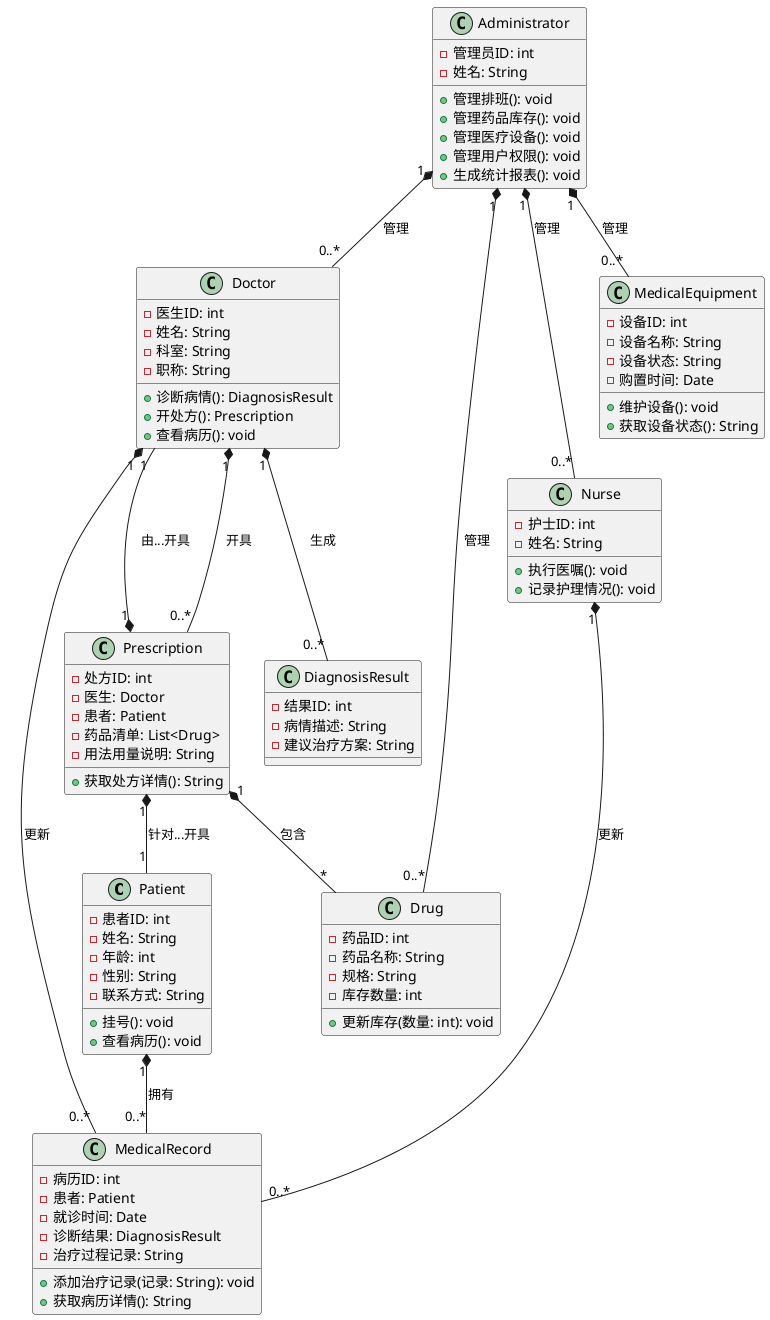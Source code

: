 @startuml
class Patient {
    - 患者ID: int
    - 姓名: String
    - 年龄: int
    - 性别: String
    - 联系方式: String
    + 挂号(): void
    + 查看病历(): void
}

class Doctor {
    - 医生ID: int
    - 姓名: String
    - 科室: String
    - 职称: String
    + 诊断病情(): DiagnosisResult
    + 开处方(): Prescription
    + 查看病历(): void
}

class Nurse {
    - 护士ID: int
    - 姓名: String
    + 执行医嘱(): void
    + 记录护理情况(): void
}

class Administrator {
    - 管理员ID: int
    - 姓名: String
    + 管理排班(): void
    + 管理药品库存(): void
    + 管理医疗设备(): void
    + 管理用户权限(): void
    + 生成统计报表(): void
}

class DiagnosisResult {
    - 结果ID: int
    - 病情描述: String
    - 建议治疗方案: String
}

class Prescription {
    - 处方ID: int
    - 医生: Doctor
    - 患者: Patient
    - 药品清单: List<Drug>
    - 用法用量说明: String
    + 获取处方详情(): String
}

class Drug {
    - 药品ID: int
    - 药品名称: String
    - 规格: String
    - 库存数量: int
    + 更新库存(数量: int): void
}

class MedicalRecord {
    - 病历ID: int
    - 患者: Patient
    - 就诊时间: Date
    - 诊断结果: DiagnosisResult
    - 治疗过程记录: String
    + 添加治疗记录(记录: String): void
    + 获取病历详情(): String
}

class MedicalEquipment {
    - 设备ID: int
    - 设备名称: String
    - 设备状态: String
    - 购置时间: Date
    + 维护设备(): void
    + 获取设备状态(): String
}
Patient "1" *-- "0..*" MedicalRecord : 拥有
Doctor "1" *-- "0..*" DiagnosisResult : 生成
Doctor "1" *-- "0..*" Prescription : 开具
Doctor "1" *-- "0..*" MedicalRecord : 更新
Nurse "1" *-- "0..*" MedicalRecord : 更新
Administrator "1" *-- "0..*" Doctor : 管理
Administrator "1" *-- "0..*" Nurse : 管理
Administrator "1" *-- "0..*" Drug : 管理
Administrator "1" *-- "0..*" MedicalEquipment : 管理
Prescription "1" *-- "1" Doctor : 由...开具
Prescription "1" *-- "1" Patient : 针对...开具
Prescription "1" *-- "*" Drug : 包含
@enduml